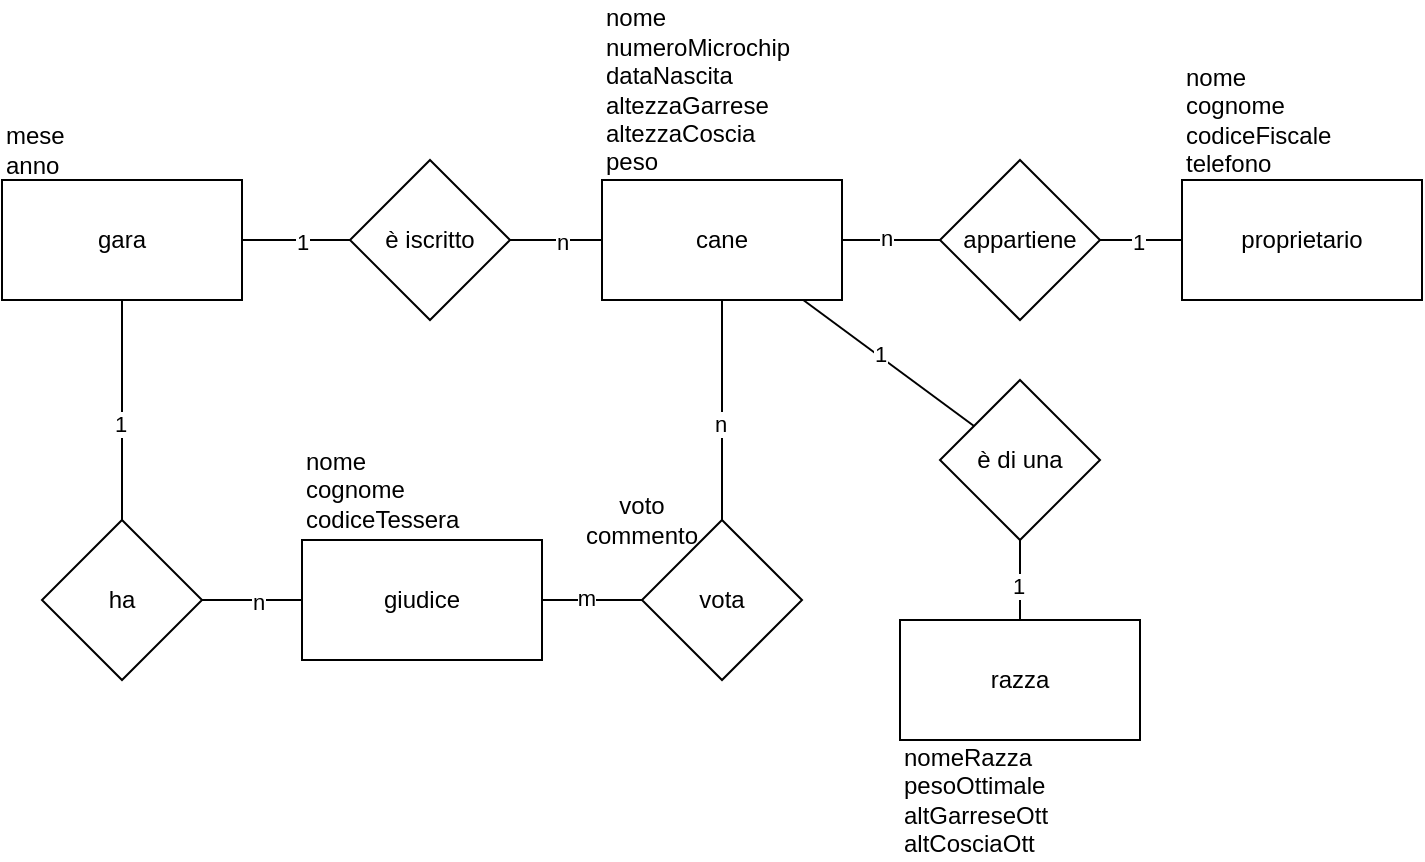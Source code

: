 <mxfile version="14.6.3" type="device"><diagram id="czwRr5mgXHjRMYcoKVU3" name="Page-1"><mxGraphModel dx="886" dy="512" grid="1" gridSize="10" guides="1" tooltips="1" connect="1" arrows="1" fold="1" page="1" pageScale="1" pageWidth="827" pageHeight="1169" math="0" shadow="0"><root><mxCell id="0"/><mxCell id="1" parent="0"/><mxCell id="vzLzrXgdprNmTGmFPJc8-1" value="cane" style="rounded=0;whiteSpace=wrap;html=1;" vertex="1" parent="1"><mxGeometry x="370" y="110" width="120" height="60" as="geometry"/></mxCell><mxCell id="vzLzrXgdprNmTGmFPJc8-2" value="razza" style="rounded=0;whiteSpace=wrap;html=1;" vertex="1" parent="1"><mxGeometry x="519" y="330" width="120" height="60" as="geometry"/></mxCell><mxCell id="vzLzrXgdprNmTGmFPJc8-3" value="giudice" style="rounded=0;whiteSpace=wrap;html=1;" vertex="1" parent="1"><mxGeometry x="220" y="290" width="120" height="60" as="geometry"/></mxCell><mxCell id="vzLzrXgdprNmTGmFPJc8-4" value="proprietario" style="rounded=0;whiteSpace=wrap;html=1;" vertex="1" parent="1"><mxGeometry x="660" y="110" width="120" height="60" as="geometry"/></mxCell><mxCell id="vzLzrXgdprNmTGmFPJc8-5" value="è iscritto" style="rhombus;whiteSpace=wrap;html=1;" vertex="1" parent="1"><mxGeometry x="244" y="100" width="80" height="80" as="geometry"/></mxCell><mxCell id="vzLzrXgdprNmTGmFPJc8-8" value="" style="endArrow=none;html=1;" edge="1" parent="1" source="vzLzrXgdprNmTGmFPJc8-5" target="vzLzrXgdprNmTGmFPJc8-1"><mxGeometry width="50" height="50" relative="1" as="geometry"><mxPoint x="299" y="640" as="sourcePoint"/><mxPoint x="359" y="640" as="targetPoint"/><Array as="points"/></mxGeometry></mxCell><mxCell id="vzLzrXgdprNmTGmFPJc8-9" value="n" style="edgeLabel;html=1;align=center;verticalAlign=middle;resizable=0;points=[];" vertex="1" connectable="0" parent="vzLzrXgdprNmTGmFPJc8-8"><mxGeometry x="0.12" y="-1" relative="1" as="geometry"><mxPoint as="offset"/></mxGeometry></mxCell><mxCell id="vzLzrXgdprNmTGmFPJc8-10" value="è di una" style="rhombus;whiteSpace=wrap;html=1;" vertex="1" parent="1"><mxGeometry x="539" y="210" width="80" height="80" as="geometry"/></mxCell><mxCell id="vzLzrXgdprNmTGmFPJc8-13" value="" style="endArrow=none;html=1;" edge="1" parent="1" source="vzLzrXgdprNmTGmFPJc8-10" target="vzLzrXgdprNmTGmFPJc8-2"><mxGeometry width="50" height="50" relative="1" as="geometry"><mxPoint x="489" y="250" as="sourcePoint"/><mxPoint x="669" y="240" as="targetPoint"/><Array as="points"/></mxGeometry></mxCell><mxCell id="vzLzrXgdprNmTGmFPJc8-14" value="1" style="edgeLabel;html=1;align=center;verticalAlign=middle;resizable=0;points=[];" vertex="1" connectable="0" parent="vzLzrXgdprNmTGmFPJc8-13"><mxGeometry x="0.12" y="-1" relative="1" as="geometry"><mxPoint as="offset"/></mxGeometry></mxCell><mxCell id="vzLzrXgdprNmTGmFPJc8-17" value="ha" style="rhombus;whiteSpace=wrap;html=1;" vertex="1" parent="1"><mxGeometry x="90" y="280" width="80" height="80" as="geometry"/></mxCell><mxCell id="vzLzrXgdprNmTGmFPJc8-20" value="" style="endArrow=none;html=1;" edge="1" parent="1" source="vzLzrXgdprNmTGmFPJc8-17" target="vzLzrXgdprNmTGmFPJc8-3"><mxGeometry width="50" height="50" relative="1" as="geometry"><mxPoint x="334" y="360" as="sourcePoint"/><mxPoint x="514" y="350" as="targetPoint"/><Array as="points"/></mxGeometry></mxCell><mxCell id="vzLzrXgdprNmTGmFPJc8-21" value="n" style="edgeLabel;html=1;align=center;verticalAlign=middle;resizable=0;points=[];" vertex="1" connectable="0" parent="vzLzrXgdprNmTGmFPJc8-20"><mxGeometry x="0.12" y="-1" relative="1" as="geometry"><mxPoint as="offset"/></mxGeometry></mxCell><mxCell id="vzLzrXgdprNmTGmFPJc8-23" value="appartiene" style="rhombus;whiteSpace=wrap;html=1;" vertex="1" parent="1"><mxGeometry x="539" y="100" width="80" height="80" as="geometry"/></mxCell><mxCell id="vzLzrXgdprNmTGmFPJc8-24" value="" style="endArrow=none;html=1;" edge="1" parent="1" source="vzLzrXgdprNmTGmFPJc8-4" target="vzLzrXgdprNmTGmFPJc8-23"><mxGeometry width="50" height="50" relative="1" as="geometry"><mxPoint x="379" y="90" as="sourcePoint"/><mxPoint x="331" y="500" as="targetPoint"/><Array as="points"/></mxGeometry></mxCell><mxCell id="vzLzrXgdprNmTGmFPJc8-25" value="1" style="edgeLabel;html=1;align=center;verticalAlign=middle;resizable=0;points=[];" vertex="1" connectable="0" parent="vzLzrXgdprNmTGmFPJc8-24"><mxGeometry x="0.09" y="1" relative="1" as="geometry"><mxPoint as="offset"/></mxGeometry></mxCell><mxCell id="vzLzrXgdprNmTGmFPJc8-26" value="" style="endArrow=none;html=1;" edge="1" parent="1" source="vzLzrXgdprNmTGmFPJc8-23" target="vzLzrXgdprNmTGmFPJc8-1"><mxGeometry width="50" height="50" relative="1" as="geometry"><mxPoint x="301" y="460" as="sourcePoint"/><mxPoint x="197" y="90" as="targetPoint"/><Array as="points"/></mxGeometry></mxCell><mxCell id="vzLzrXgdprNmTGmFPJc8-27" value="n" style="edgeLabel;html=1;align=center;verticalAlign=middle;resizable=0;points=[];" vertex="1" connectable="0" parent="vzLzrXgdprNmTGmFPJc8-26"><mxGeometry x="0.12" y="-1" relative="1" as="geometry"><mxPoint as="offset"/></mxGeometry></mxCell><mxCell id="vzLzrXgdprNmTGmFPJc8-30" value="gara" style="rounded=0;whiteSpace=wrap;html=1;" vertex="1" parent="1"><mxGeometry x="70" y="110" width="120" height="60" as="geometry"/></mxCell><mxCell id="vzLzrXgdprNmTGmFPJc8-31" value="" style="endArrow=none;html=1;" edge="1" parent="1" source="vzLzrXgdprNmTGmFPJc8-30" target="vzLzrXgdprNmTGmFPJc8-5"><mxGeometry width="50" height="50" relative="1" as="geometry"><mxPoint x="160" y="200" as="sourcePoint"/><mxPoint x="206" y="200" as="targetPoint"/><Array as="points"/></mxGeometry></mxCell><mxCell id="vzLzrXgdprNmTGmFPJc8-32" value="1" style="edgeLabel;html=1;align=center;verticalAlign=middle;resizable=0;points=[];" vertex="1" connectable="0" parent="vzLzrXgdprNmTGmFPJc8-31"><mxGeometry x="0.12" y="-1" relative="1" as="geometry"><mxPoint as="offset"/></mxGeometry></mxCell><mxCell id="vzLzrXgdprNmTGmFPJc8-33" value="" style="endArrow=none;html=1;" edge="1" parent="1" source="vzLzrXgdprNmTGmFPJc8-10" target="vzLzrXgdprNmTGmFPJc8-1"><mxGeometry width="50" height="50" relative="1" as="geometry"><mxPoint x="487.273" y="220.003" as="sourcePoint"/><mxPoint x="400" y="239.397" as="targetPoint"/><Array as="points"/></mxGeometry></mxCell><mxCell id="vzLzrXgdprNmTGmFPJc8-34" value="1" style="edgeLabel;html=1;align=center;verticalAlign=middle;resizable=0;points=[];" vertex="1" connectable="0" parent="vzLzrXgdprNmTGmFPJc8-33"><mxGeometry x="0.12" y="-1" relative="1" as="geometry"><mxPoint as="offset"/></mxGeometry></mxCell><mxCell id="vzLzrXgdprNmTGmFPJc8-35" value="" style="endArrow=none;html=1;" edge="1" parent="1" source="vzLzrXgdprNmTGmFPJc8-30" target="vzLzrXgdprNmTGmFPJc8-17"><mxGeometry width="50" height="50" relative="1" as="geometry"><mxPoint x="460" y="230" as="sourcePoint"/><mxPoint x="500" y="230" as="targetPoint"/><Array as="points"/></mxGeometry></mxCell><mxCell id="vzLzrXgdprNmTGmFPJc8-36" value="1" style="edgeLabel;html=1;align=center;verticalAlign=middle;resizable=0;points=[];" vertex="1" connectable="0" parent="vzLzrXgdprNmTGmFPJc8-35"><mxGeometry x="0.12" y="-1" relative="1" as="geometry"><mxPoint as="offset"/></mxGeometry></mxCell><mxCell id="vzLzrXgdprNmTGmFPJc8-37" value="vota" style="rhombus;whiteSpace=wrap;html=1;" vertex="1" parent="1"><mxGeometry x="390" y="280" width="80" height="80" as="geometry"/></mxCell><mxCell id="vzLzrXgdprNmTGmFPJc8-38" value="" style="endArrow=none;html=1;" edge="1" parent="1" source="vzLzrXgdprNmTGmFPJc8-37" target="vzLzrXgdprNmTGmFPJc8-3"><mxGeometry width="50" height="50" relative="1" as="geometry"><mxPoint x="604" y="360" as="sourcePoint"/><mxPoint x="468.571" y="290" as="targetPoint"/><Array as="points"/></mxGeometry></mxCell><mxCell id="vzLzrXgdprNmTGmFPJc8-39" value="m" style="edgeLabel;html=1;align=center;verticalAlign=middle;resizable=0;points=[];" vertex="1" connectable="0" parent="vzLzrXgdprNmTGmFPJc8-38"><mxGeometry x="0.12" y="-1" relative="1" as="geometry"><mxPoint as="offset"/></mxGeometry></mxCell><mxCell id="vzLzrXgdprNmTGmFPJc8-40" value="" style="endArrow=none;html=1;" edge="1" parent="1" target="vzLzrXgdprNmTGmFPJc8-37" source="vzLzrXgdprNmTGmFPJc8-1"><mxGeometry width="50" height="50" relative="1" as="geometry"><mxPoint x="400" y="170" as="sourcePoint"/><mxPoint x="770" y="230" as="targetPoint"/><Array as="points"/></mxGeometry></mxCell><mxCell id="vzLzrXgdprNmTGmFPJc8-41" value="n" style="edgeLabel;html=1;align=center;verticalAlign=middle;resizable=0;points=[];" vertex="1" connectable="0" parent="vzLzrXgdprNmTGmFPJc8-40"><mxGeometry x="0.12" y="-1" relative="1" as="geometry"><mxPoint as="offset"/></mxGeometry></mxCell><mxCell id="vzLzrXgdprNmTGmFPJc8-42" value="voto&lt;br&gt;commento" style="text;html=1;strokeColor=none;fillColor=none;align=center;verticalAlign=middle;whiteSpace=wrap;rounded=0;" vertex="1" parent="1"><mxGeometry x="370" y="270" width="40" height="20" as="geometry"/></mxCell><mxCell id="vzLzrXgdprNmTGmFPJc8-43" value="mese&lt;br&gt;anno" style="text;html=1;strokeColor=none;fillColor=none;align=left;verticalAlign=middle;whiteSpace=wrap;rounded=0;" vertex="1" parent="1"><mxGeometry x="70" y="80" width="50" height="30" as="geometry"/></mxCell><mxCell id="vzLzrXgdprNmTGmFPJc8-44" value="nome&lt;br&gt;numeroMicrochip&lt;br&gt;dataNascita&lt;br&gt;altezzaGarrese&lt;br&gt;altezzaCoscia&lt;br&gt;peso" style="text;html=1;strokeColor=none;fillColor=none;align=left;verticalAlign=middle;whiteSpace=wrap;rounded=0;" vertex="1" parent="1"><mxGeometry x="370" y="20" width="100" height="90" as="geometry"/></mxCell><mxCell id="vzLzrXgdprNmTGmFPJc8-45" value="nome&lt;br&gt;cognome&lt;br&gt;codiceFiscale&lt;br&gt;telefono" style="text;html=1;strokeColor=none;fillColor=none;align=left;verticalAlign=middle;whiteSpace=wrap;rounded=0;" vertex="1" parent="1"><mxGeometry x="660" y="50" width="80" height="60" as="geometry"/></mxCell><mxCell id="vzLzrXgdprNmTGmFPJc8-46" value="nome&lt;br&gt;cognome&lt;br&gt;codiceTessera" style="text;html=1;strokeColor=none;fillColor=none;align=left;verticalAlign=middle;whiteSpace=wrap;rounded=0;" vertex="1" parent="1"><mxGeometry x="220" y="240" width="80" height="50" as="geometry"/></mxCell><mxCell id="vzLzrXgdprNmTGmFPJc8-47" value="nomeRazza&lt;br&gt;pesoOttimale&lt;br&gt;altGarreseOtt&lt;br&gt;altCosciaOtt" style="text;html=1;strokeColor=none;fillColor=none;align=left;verticalAlign=middle;whiteSpace=wrap;rounded=0;" vertex="1" parent="1"><mxGeometry x="519" y="390" width="91" height="60" as="geometry"/></mxCell></root></mxGraphModel></diagram></mxfile>
